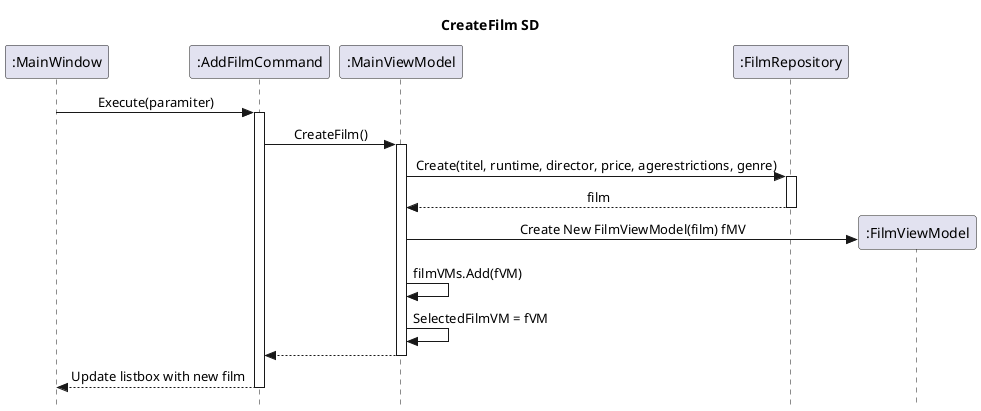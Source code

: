 @startuml CreateFilm
skinparam style strictuml
skinparam sequenceMessageAlign center
title CreateFilm SD

participant ":MainWindow" as MV
participant ":AddFilmCommand" as AFC
participant ":MainViewModel" as MVM
participant ":FilmRepository" as FP
participant ":FilmViewModel" as FVM

MV -> AFC ++: Execute(paramiter)
    AFC -> MVM ++: CreateFilm()
        MVM -> FP ++: Create(titel, runtime, director, price, agerestrictions, genre)
        return film

        MVM -> FVM **: Create New FilmViewModel(film) fMV
        MVM -> MVM: filmVMs.Add(fVM)
        MVM -> MVM: SelectedFilmVM = fVM
    return
return Update listbox with new film
@enduml

